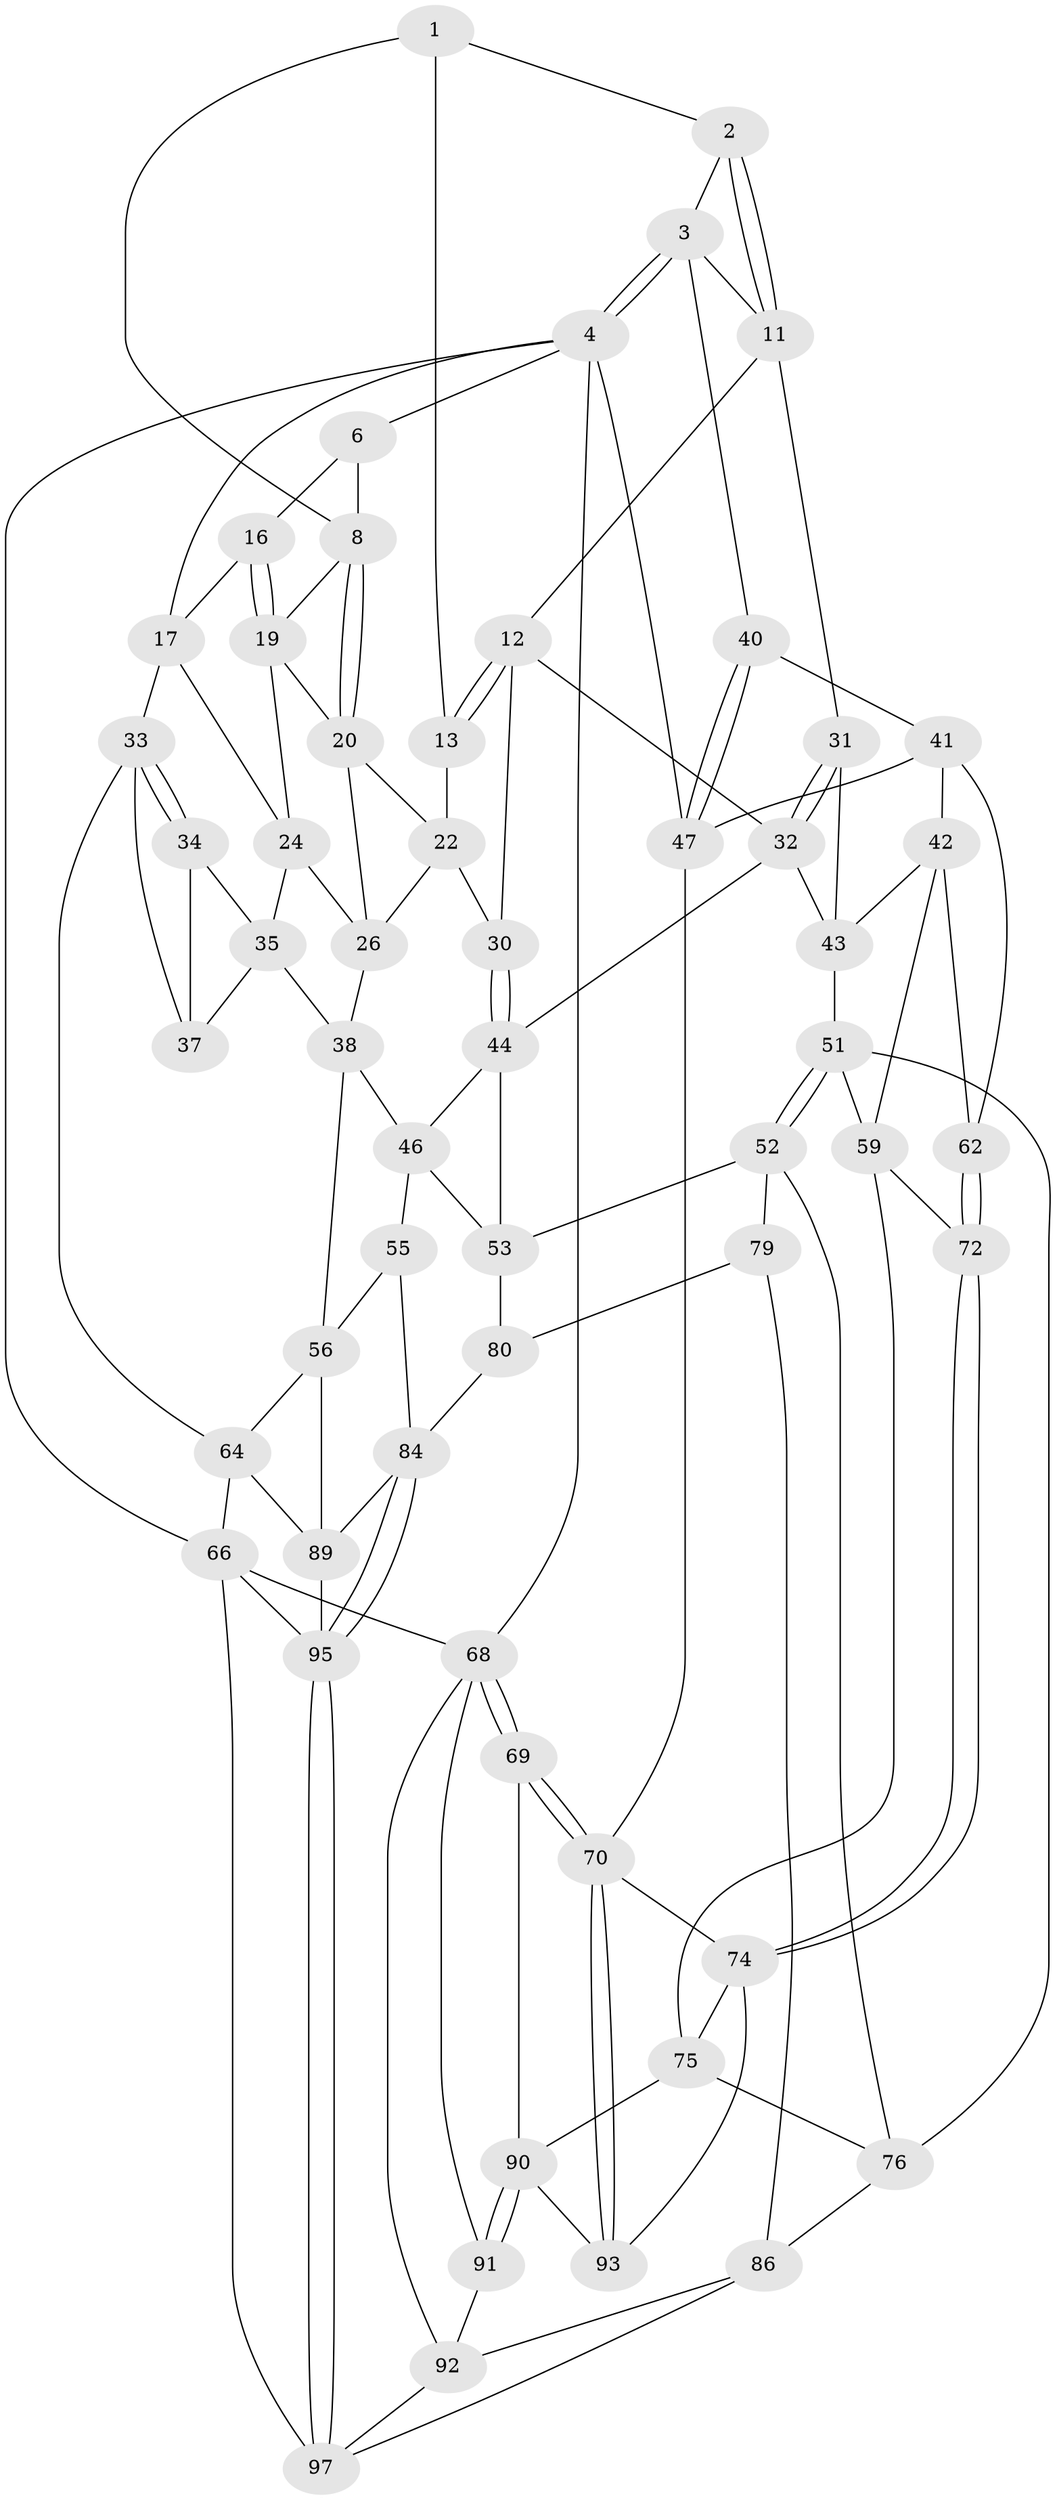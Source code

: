 // original degree distribution, {3: 0.0196078431372549, 4: 0.2647058823529412, 5: 0.47058823529411764, 6: 0.24509803921568626}
// Generated by graph-tools (version 1.1) at 2025/11/02/21/25 10:11:13]
// undirected, 58 vertices, 127 edges
graph export_dot {
graph [start="1"]
  node [color=gray90,style=filled];
  1 [pos="+0.23319777454761315+0",super="+7"];
  2 [pos="+0.6762524876456437+0"];
  3 [pos="+1+0",super="+14"];
  4 [pos="+1+0",super="+5"];
  6 [pos="+0.22730506323534738+0",super="+10"];
  8 [pos="+0.33380175383583477+0.12374980625653256",super="+9"];
  11 [pos="+0.6536095230020117+0",super="+15"];
  12 [pos="+0.47040933278474645+0.12902358002807132",super="+29"];
  13 [pos="+0.4243381328591678+0.12011411876855074"];
  16 [pos="+0.18772597406393557+0.11809825409658904"];
  17 [pos="+0.14473409688966507+0.1332608802778687",super="+18"];
  19 [pos="+0.24613721040102088+0.19863600940328932",super="+21"];
  20 [pos="+0.3214033465444909+0.18180933395499008",super="+23"];
  22 [pos="+0.3591197427032979+0.2065913334011172",super="+28"];
  24 [pos="+0.23968865722525065+0.2366479952011825",super="+25"];
  26 [pos="+0.3187656459985361+0.22365654710395919",super="+27"];
  30 [pos="+0.383264905608208+0.2784664206384707"];
  31 [pos="+0.676467747723753+0.18042287961869954"];
  32 [pos="+0.5826955287319868+0.29704570155408466",super="+48"];
  33 [pos="+0+0.021657009087247204",super="+49"];
  34 [pos="+0.06983796368613007+0.20478136539145547"];
  35 [pos="+0.10776733540162697+0.2105134721767219",super="+36"];
  37 [pos="+0.04332694013819677+0.3099547476788923"];
  38 [pos="+0.2494375596046724+0.316622058699133",super="+39"];
  40 [pos="+0.8826799924628593+0.2413723940727153"];
  41 [pos="+0.8938531626471407+0.29732338602828234",super="+61"];
  42 [pos="+0.875147737911031+0.30680628792103615",super="+58"];
  43 [pos="+0.7956033328881436+0.3125507138913126",super="+50"];
  44 [pos="+0.3781376714690314+0.31005512348283637",super="+45"];
  46 [pos="+0.29339538091058665+0.33103340821399063",super="+54"];
  47 [pos="+1+0",super="+63"];
  51 [pos="+0.6007418493960306+0.41701836034733186",super="+60"];
  52 [pos="+0.5383682208819169+0.47532769258344093",super="+78"];
  53 [pos="+0.4300855929784103+0.4988053597581183",super="+57"];
  55 [pos="+0.23205854856232866+0.5512870074255616"];
  56 [pos="+0.09423571611149384+0.5237607844860797",super="+67"];
  59 [pos="+0.7356948360298268+0.4638567860550744",super="+73"];
  62 [pos="+0.8257984340629647+0.47738780448281143"];
  64 [pos="+0+0.6297957346797103",super="+65"];
  66 [pos="+0+1",super="+99"];
  68 [pos="+1+1",super="+100"];
  69 [pos="+1+1"];
  70 [pos="+1+0.742407767637117",super="+71"];
  72 [pos="+0.8760224721927696+0.5636201213955653"];
  74 [pos="+0.9142074823059506+0.5756534185095032",super="+81"];
  75 [pos="+0.7198887857150246+0.6384494597507131",super="+82"];
  76 [pos="+0.7146837074869582+0.6382503621756875",super="+77"];
  79 [pos="+0.5224517555082144+0.6324195590891792",super="+88"];
  80 [pos="+0.39399365068817643+0.6104543864210572",super="+83"];
  84 [pos="+0.2956759451460596+0.712651613996469",super="+85"];
  86 [pos="+0.5987645698998466+0.8068062703340554",super="+87"];
  89 [pos="+0.18149591105586946+0.7119638549821313",super="+94"];
  90 [pos="+0.7915669766263672+0.8354763097394604",super="+98"];
  91 [pos="+0.7849498699232028+0.8485784695766604"];
  92 [pos="+0.6964023936058256+0.8613818548213201",super="+102"];
  93 [pos="+0.9229325765664237+0.7255501225712317"];
  95 [pos="+0.27850879356570696+0.8298221547425698",super="+96"];
  97 [pos="+0.41011503325707815+0.9226142658559965",super="+101"];
  1 -- 2;
  1 -- 8;
  1 -- 13;
  2 -- 3;
  2 -- 11;
  2 -- 11;
  3 -- 4;
  3 -- 4;
  3 -- 11;
  3 -- 40;
  4 -- 47;
  4 -- 68;
  4 -- 17;
  4 -- 66;
  4 -- 6;
  6 -- 16;
  6 -- 8;
  8 -- 20;
  8 -- 20;
  8 -- 19;
  11 -- 12;
  11 -- 31;
  12 -- 13;
  12 -- 13;
  12 -- 32;
  12 -- 30;
  13 -- 22;
  16 -- 17;
  16 -- 19;
  16 -- 19;
  17 -- 33;
  17 -- 24;
  19 -- 24;
  19 -- 20;
  20 -- 26;
  20 -- 22;
  22 -- 26;
  22 -- 30;
  24 -- 35;
  24 -- 26;
  26 -- 38;
  30 -- 44;
  30 -- 44;
  31 -- 32;
  31 -- 32;
  31 -- 43;
  32 -- 44;
  32 -- 43;
  33 -- 34;
  33 -- 34;
  33 -- 64;
  33 -- 37;
  34 -- 35;
  34 -- 37;
  35 -- 37;
  35 -- 38;
  38 -- 46;
  38 -- 56;
  40 -- 41;
  40 -- 47;
  40 -- 47;
  41 -- 42;
  41 -- 62;
  41 -- 47;
  42 -- 43;
  42 -- 59;
  42 -- 62;
  43 -- 51;
  44 -- 53;
  44 -- 46;
  46 -- 55;
  46 -- 53;
  47 -- 70;
  51 -- 52;
  51 -- 52;
  51 -- 59;
  51 -- 76;
  52 -- 53;
  52 -- 79;
  52 -- 76;
  53 -- 80;
  55 -- 56;
  55 -- 84;
  56 -- 64;
  56 -- 89;
  59 -- 72;
  59 -- 75;
  62 -- 72;
  62 -- 72;
  64 -- 66;
  64 -- 89;
  66 -- 68;
  66 -- 97;
  66 -- 95;
  68 -- 69;
  68 -- 69;
  68 -- 91;
  68 -- 92;
  69 -- 70;
  69 -- 70;
  69 -- 90;
  70 -- 93;
  70 -- 93;
  70 -- 74;
  72 -- 74;
  72 -- 74;
  74 -- 75;
  74 -- 93;
  75 -- 76;
  75 -- 90;
  76 -- 86;
  79 -- 80 [weight=2];
  79 -- 86;
  80 -- 84;
  84 -- 95;
  84 -- 95;
  84 -- 89;
  86 -- 92;
  86 -- 97;
  89 -- 95;
  90 -- 91;
  90 -- 91;
  90 -- 93;
  91 -- 92;
  92 -- 97;
  95 -- 97;
  95 -- 97;
}
